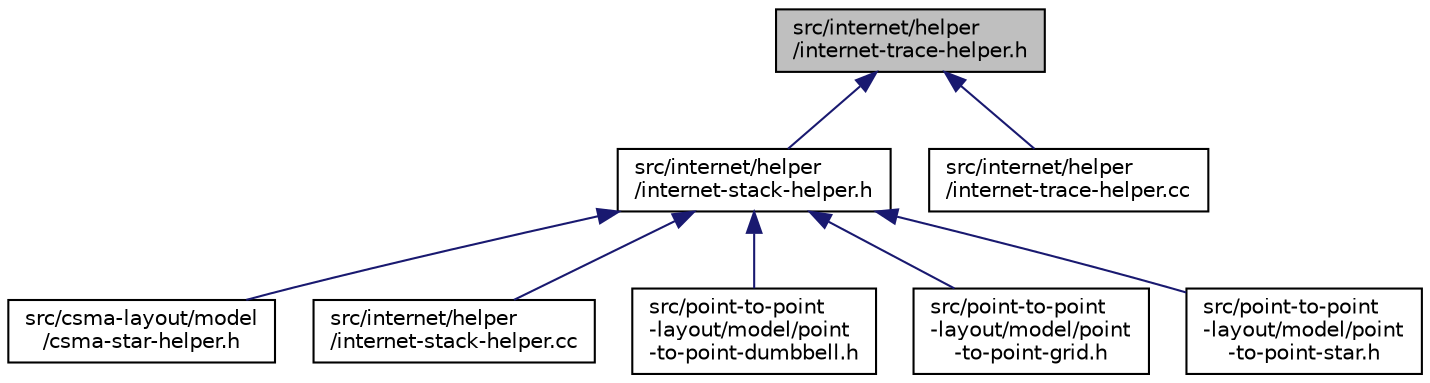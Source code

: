 digraph "src/internet/helper/internet-trace-helper.h"
{
 // LATEX_PDF_SIZE
  edge [fontname="Helvetica",fontsize="10",labelfontname="Helvetica",labelfontsize="10"];
  node [fontname="Helvetica",fontsize="10",shape=record];
  Node1 [label="src/internet/helper\l/internet-trace-helper.h",height=0.2,width=0.4,color="black", fillcolor="grey75", style="filled", fontcolor="black",tooltip=" "];
  Node1 -> Node2 [dir="back",color="midnightblue",fontsize="10",style="solid",fontname="Helvetica"];
  Node2 [label="src/internet/helper\l/internet-stack-helper.h",height=0.2,width=0.4,color="black", fillcolor="white", style="filled",URL="$internet-stack-helper_8h.html",tooltip=" "];
  Node2 -> Node3 [dir="back",color="midnightblue",fontsize="10",style="solid",fontname="Helvetica"];
  Node3 [label="src/csma-layout/model\l/csma-star-helper.h",height=0.2,width=0.4,color="black", fillcolor="white", style="filled",URL="$csma-star-helper_8h.html",tooltip=" "];
  Node2 -> Node4 [dir="back",color="midnightblue",fontsize="10",style="solid",fontname="Helvetica"];
  Node4 [label="src/internet/helper\l/internet-stack-helper.cc",height=0.2,width=0.4,color="black", fillcolor="white", style="filled",URL="$internet-stack-helper_8cc.html",tooltip=" "];
  Node2 -> Node5 [dir="back",color="midnightblue",fontsize="10",style="solid",fontname="Helvetica"];
  Node5 [label="src/point-to-point\l-layout/model/point\l-to-point-dumbbell.h",height=0.2,width=0.4,color="black", fillcolor="white", style="filled",URL="$point-to-point-dumbbell_8h.html",tooltip=" "];
  Node2 -> Node6 [dir="back",color="midnightblue",fontsize="10",style="solid",fontname="Helvetica"];
  Node6 [label="src/point-to-point\l-layout/model/point\l-to-point-grid.h",height=0.2,width=0.4,color="black", fillcolor="white", style="filled",URL="$point-to-point-grid_8h.html",tooltip=" "];
  Node2 -> Node7 [dir="back",color="midnightblue",fontsize="10",style="solid",fontname="Helvetica"];
  Node7 [label="src/point-to-point\l-layout/model/point\l-to-point-star.h",height=0.2,width=0.4,color="black", fillcolor="white", style="filled",URL="$point-to-point-star_8h.html",tooltip=" "];
  Node1 -> Node8 [dir="back",color="midnightblue",fontsize="10",style="solid",fontname="Helvetica"];
  Node8 [label="src/internet/helper\l/internet-trace-helper.cc",height=0.2,width=0.4,color="black", fillcolor="white", style="filled",URL="$internet-trace-helper_8cc.html",tooltip=" "];
}

